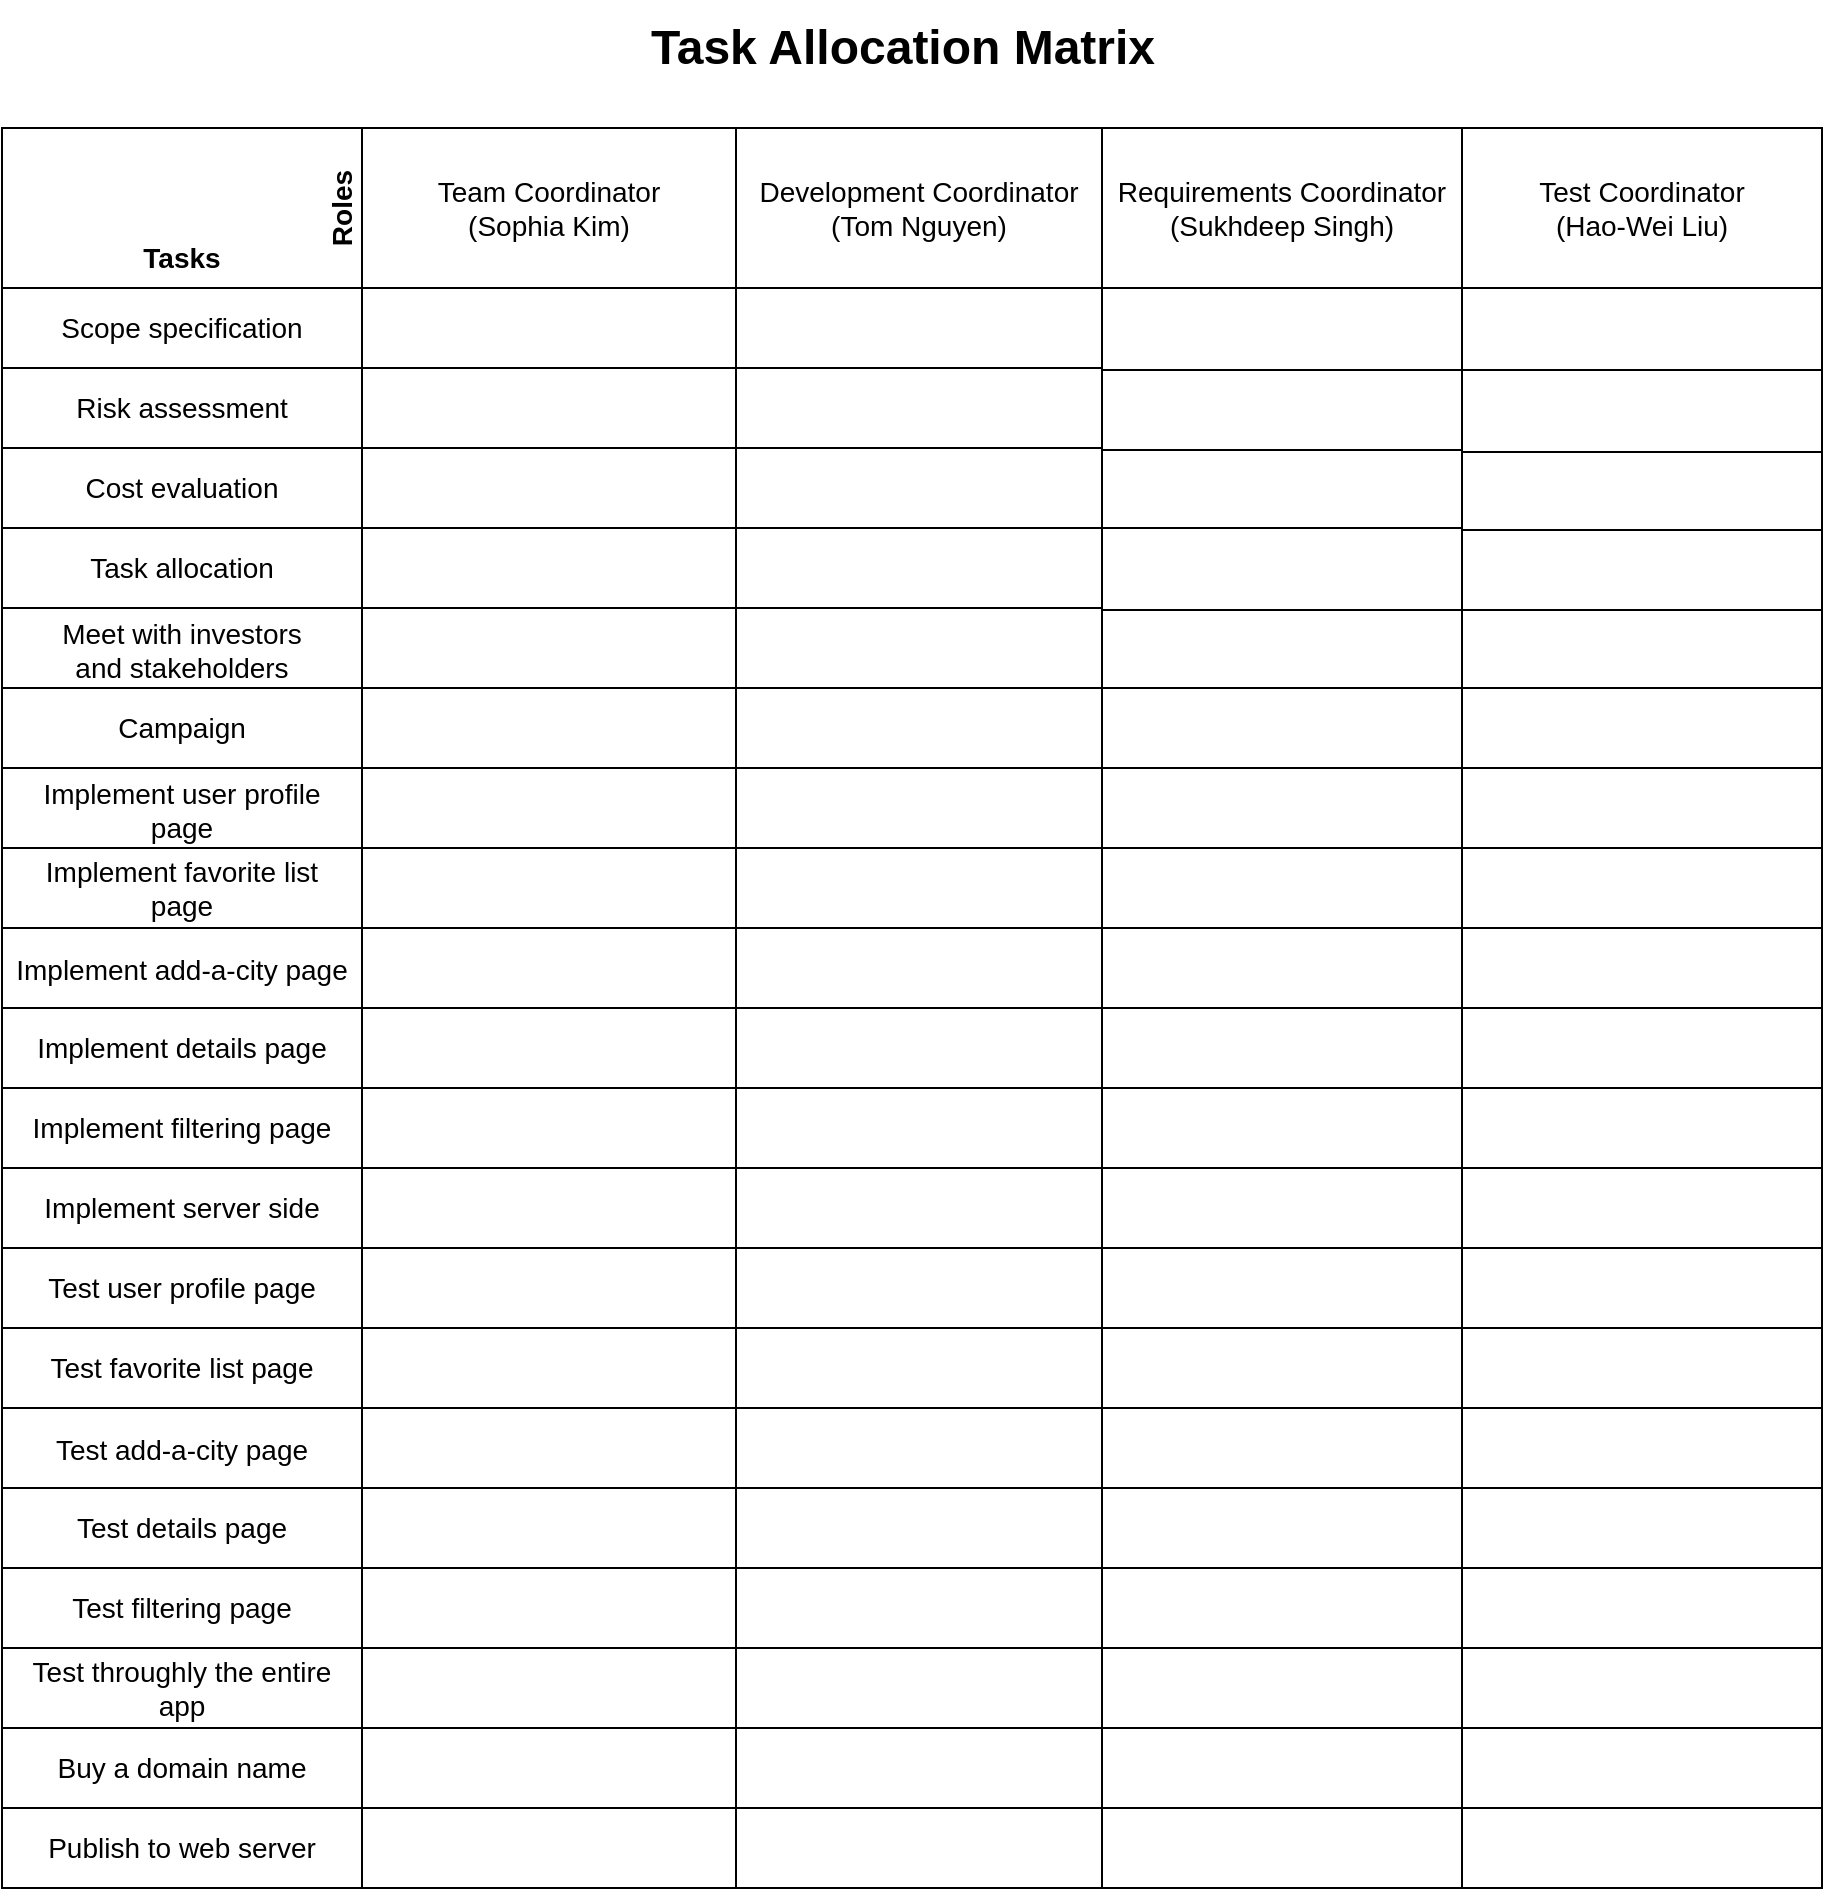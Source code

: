 <mxfile version="20.5.0"><diagram name="Page-1" id="bd83a815-5ea8-2e97-e5ec-87c9f400f2fa"><mxGraphModel dx="1426" dy="2427" grid="1" gridSize="10" guides="1" tooltips="1" connect="1" arrows="1" fold="1" page="1" pageScale="1.5" pageWidth="1169" pageHeight="826" background="none" math="0" shadow="0"><root><mxCell id="0" style=";html=1;"/><mxCell id="1" style=";html=1;" parent="0"/><mxCell id="1516e18e63f93b96-3" value="Task Allocation Matrix" style="text;strokeColor=none;fillColor=none;html=1;fontSize=24;fontStyle=1;verticalAlign=middle;align=center;rounded=0;shadow=1;" parent="1" vertex="1"><mxGeometry x="482" y="-1210" width="780" height="40" as="geometry"/></mxCell><mxCell id="HgJToOlnOELAZosjoD-3-15" value="" style="shape=table;html=1;whiteSpace=wrap;startSize=0;container=1;collapsible=0;childLayout=tableLayout;fontColor=#FFFFFF;fontSize=14;" vertex="1" parent="1"><mxGeometry x="422" y="-910" width="550" height="80" as="geometry"/></mxCell><mxCell id="HgJToOlnOELAZosjoD-3-16" value="" style="shape=tableRow;horizontal=0;startSize=0;swimlaneHead=0;swimlaneBody=0;top=0;left=0;bottom=0;right=0;collapsible=0;dropTarget=0;fillColor=none;points=[[0,0.5],[1,0.5]];portConstraint=eastwest;fontColor=#FFFFFF;fontSize=14;" vertex="1" parent="HgJToOlnOELAZosjoD-3-15"><mxGeometry width="550" height="40" as="geometry"/></mxCell><mxCell id="HgJToOlnOELAZosjoD-3-17" value="" style="shape=partialRectangle;html=1;whiteSpace=wrap;connectable=0;fillColor=none;top=0;left=0;bottom=0;right=0;overflow=hidden;fontColor=#FFFFFF;fontSize=14;" vertex="1" parent="HgJToOlnOELAZosjoD-3-16"><mxGeometry width="180" height="40" as="geometry"><mxRectangle width="180" height="40" as="alternateBounds"/></mxGeometry></mxCell><mxCell id="HgJToOlnOELAZosjoD-3-18" value="" style="shape=partialRectangle;html=1;whiteSpace=wrap;connectable=0;fillColor=none;top=0;left=0;bottom=0;right=0;overflow=hidden;fontColor=#FFFFFF;fontSize=14;" vertex="1" parent="HgJToOlnOELAZosjoD-3-16"><mxGeometry x="180" width="187" height="40" as="geometry"><mxRectangle width="187" height="40" as="alternateBounds"/></mxGeometry></mxCell><mxCell id="HgJToOlnOELAZosjoD-3-19" value="" style="shape=partialRectangle;html=1;whiteSpace=wrap;connectable=0;fillColor=none;top=0;left=0;bottom=0;right=0;overflow=hidden;fontColor=#FFFFFF;fontSize=14;" vertex="1" parent="HgJToOlnOELAZosjoD-3-16"><mxGeometry x="367" width="183" height="40" as="geometry"><mxRectangle width="183" height="40" as="alternateBounds"/></mxGeometry></mxCell><mxCell id="HgJToOlnOELAZosjoD-3-20" value="" style="shape=tableRow;horizontal=0;startSize=0;swimlaneHead=0;swimlaneBody=0;top=0;left=0;bottom=0;right=0;collapsible=0;dropTarget=0;fillColor=none;points=[[0,0.5],[1,0.5]];portConstraint=eastwest;fontColor=#FFFFFF;fontSize=14;" vertex="1" parent="HgJToOlnOELAZosjoD-3-15"><mxGeometry y="40" width="550" height="40" as="geometry"/></mxCell><mxCell id="HgJToOlnOELAZosjoD-3-21" value="" style="shape=partialRectangle;html=1;whiteSpace=wrap;connectable=0;fillColor=none;top=0;left=0;bottom=0;right=0;overflow=hidden;fontColor=#FFFFFF;fontSize=14;" vertex="1" parent="HgJToOlnOELAZosjoD-3-20"><mxGeometry width="180" height="40" as="geometry"><mxRectangle width="180" height="40" as="alternateBounds"/></mxGeometry></mxCell><mxCell id="HgJToOlnOELAZosjoD-3-22" value="" style="shape=partialRectangle;html=1;whiteSpace=wrap;connectable=0;fillColor=none;top=0;left=0;bottom=0;right=0;overflow=hidden;fontColor=#FFFFFF;fontSize=14;" vertex="1" parent="HgJToOlnOELAZosjoD-3-20"><mxGeometry x="180" width="187" height="40" as="geometry"><mxRectangle width="187" height="40" as="alternateBounds"/></mxGeometry></mxCell><mxCell id="HgJToOlnOELAZosjoD-3-23" value="" style="shape=partialRectangle;html=1;whiteSpace=wrap;connectable=0;fillColor=none;top=0;left=0;bottom=0;right=0;overflow=hidden;fontColor=#FFFFFF;fontSize=14;" vertex="1" parent="HgJToOlnOELAZosjoD-3-20"><mxGeometry x="367" width="183" height="40" as="geometry"><mxRectangle width="183" height="40" as="alternateBounds"/></mxGeometry></mxCell><mxCell id="HgJToOlnOELAZosjoD-3-30" value="&lt;font color=&quot;#000000&quot; style=&quot;font-size: 14px;&quot;&gt;Meet with investors and stakeholders&lt;/font&gt;" style="text;html=1;strokeColor=none;fillColor=none;align=center;verticalAlign=middle;whiteSpace=wrap;rounded=0;fontColor=#FFFFFF;fontSize=14;" vertex="1" parent="1"><mxGeometry x="442" y="-904" width="140" height="30" as="geometry"/></mxCell><mxCell id="HgJToOlnOELAZosjoD-3-40" value="" style="shape=table;html=1;whiteSpace=wrap;startSize=0;container=1;collapsible=0;childLayout=tableLayout;fontColor=#FFFFFF;fontSize=14;" vertex="1" parent="1"><mxGeometry x="422" y="-830" width="550" height="80" as="geometry"/></mxCell><mxCell id="HgJToOlnOELAZosjoD-3-41" value="" style="shape=tableRow;horizontal=0;startSize=0;swimlaneHead=0;swimlaneBody=0;top=0;left=0;bottom=0;right=0;collapsible=0;dropTarget=0;fillColor=none;points=[[0,0.5],[1,0.5]];portConstraint=eastwest;fontColor=#FFFFFF;fontSize=14;" vertex="1" parent="HgJToOlnOELAZosjoD-3-40"><mxGeometry width="550" height="40" as="geometry"/></mxCell><mxCell id="HgJToOlnOELAZosjoD-3-42" value="" style="shape=partialRectangle;html=1;whiteSpace=wrap;connectable=0;fillColor=none;top=0;left=0;bottom=0;right=0;overflow=hidden;fontColor=#FFFFFF;fontSize=14;" vertex="1" parent="HgJToOlnOELAZosjoD-3-41"><mxGeometry width="180" height="40" as="geometry"><mxRectangle width="180" height="40" as="alternateBounds"/></mxGeometry></mxCell><mxCell id="HgJToOlnOELAZosjoD-3-43" value="" style="shape=partialRectangle;html=1;whiteSpace=wrap;connectable=0;fillColor=none;top=0;left=0;bottom=0;right=0;overflow=hidden;fontColor=#FFFFFF;fontSize=14;" vertex="1" parent="HgJToOlnOELAZosjoD-3-41"><mxGeometry x="180" width="187" height="40" as="geometry"><mxRectangle width="187" height="40" as="alternateBounds"/></mxGeometry></mxCell><mxCell id="HgJToOlnOELAZosjoD-3-44" value="" style="shape=partialRectangle;html=1;whiteSpace=wrap;connectable=0;fillColor=none;top=0;left=0;bottom=0;right=0;overflow=hidden;fontColor=#FFFFFF;fontSize=14;" vertex="1" parent="HgJToOlnOELAZosjoD-3-41"><mxGeometry x="367" width="183" height="40" as="geometry"><mxRectangle width="183" height="40" as="alternateBounds"/></mxGeometry></mxCell><mxCell id="HgJToOlnOELAZosjoD-3-45" value="" style="shape=tableRow;horizontal=0;startSize=0;swimlaneHead=0;swimlaneBody=0;top=0;left=0;bottom=0;right=0;collapsible=0;dropTarget=0;fillColor=none;points=[[0,0.5],[1,0.5]];portConstraint=eastwest;fontColor=#FFFFFF;fontSize=14;" vertex="1" parent="HgJToOlnOELAZosjoD-3-40"><mxGeometry y="40" width="550" height="40" as="geometry"/></mxCell><mxCell id="HgJToOlnOELAZosjoD-3-46" value="" style="shape=partialRectangle;html=1;whiteSpace=wrap;connectable=0;fillColor=none;top=0;left=0;bottom=0;right=0;overflow=hidden;fontColor=#FFFFFF;fontSize=14;" vertex="1" parent="HgJToOlnOELAZosjoD-3-45"><mxGeometry width="180" height="40" as="geometry"><mxRectangle width="180" height="40" as="alternateBounds"/></mxGeometry></mxCell><mxCell id="HgJToOlnOELAZosjoD-3-47" value="" style="shape=partialRectangle;html=1;whiteSpace=wrap;connectable=0;fillColor=none;top=0;left=0;bottom=0;right=0;overflow=hidden;fontColor=#FFFFFF;fontSize=14;" vertex="1" parent="HgJToOlnOELAZosjoD-3-45"><mxGeometry x="180" width="187" height="40" as="geometry"><mxRectangle width="187" height="40" as="alternateBounds"/></mxGeometry></mxCell><mxCell id="HgJToOlnOELAZosjoD-3-48" value="" style="shape=partialRectangle;html=1;whiteSpace=wrap;connectable=0;fillColor=none;top=0;left=0;bottom=0;right=0;overflow=hidden;fontColor=#FFFFFF;fontSize=14;" vertex="1" parent="HgJToOlnOELAZosjoD-3-45"><mxGeometry x="367" width="183" height="40" as="geometry"><mxRectangle width="183" height="40" as="alternateBounds"/></mxGeometry></mxCell><mxCell id="HgJToOlnOELAZosjoD-3-49" value="&lt;font color=&quot;#000000&quot; style=&quot;font-size: 14px;&quot;&gt;&lt;span style=&quot;caret-color: rgb(0, 0, 0); font-size: 14px;&quot;&gt;Campaign&lt;/span&gt;&lt;/font&gt;" style="text;html=1;strokeColor=none;fillColor=none;align=center;verticalAlign=middle;whiteSpace=wrap;rounded=0;fontColor=#FFFFFF;fontSize=14;" vertex="1" parent="1"><mxGeometry x="442" y="-865" width="140" height="30" as="geometry"/></mxCell><mxCell id="HgJToOlnOELAZosjoD-3-50" value="&lt;font color=&quot;#000000&quot; style=&quot;font-size: 14px;&quot;&gt;&lt;span style=&quot;caret-color: rgb(0, 0, 0); font-size: 14px;&quot;&gt;Implement user&amp;nbsp;profile page&lt;/span&gt;&lt;/font&gt;" style="text;html=1;strokeColor=none;fillColor=none;align=center;verticalAlign=middle;whiteSpace=wrap;rounded=0;fontColor=#FFFFFF;fontSize=14;" vertex="1" parent="1"><mxGeometry x="427" y="-824" width="170" height="30" as="geometry"/></mxCell><mxCell id="HgJToOlnOELAZosjoD-3-51" value="&lt;font color=&quot;#000000&quot; style=&quot;font-size: 14px;&quot;&gt;&lt;span style=&quot;caret-color: rgb(0, 0, 0); font-size: 14px;&quot;&gt;Implement favorite list page&lt;/span&gt;&lt;/font&gt;" style="text;html=1;strokeColor=none;fillColor=none;align=center;verticalAlign=middle;whiteSpace=wrap;rounded=0;fontColor=#FFFFFF;fontSize=14;" vertex="1" parent="1"><mxGeometry x="427" y="-785" width="170" height="30" as="geometry"/></mxCell><mxCell id="HgJToOlnOELAZosjoD-3-63" value="" style="shape=table;html=1;whiteSpace=wrap;startSize=0;container=1;collapsible=0;childLayout=tableLayout;fontColor=#FFFFFF;fontSize=14;" vertex="1" parent="1"><mxGeometry x="422" y="-750" width="550" height="80" as="geometry"/></mxCell><mxCell id="HgJToOlnOELAZosjoD-3-64" value="" style="shape=tableRow;horizontal=0;startSize=0;swimlaneHead=0;swimlaneBody=0;top=0;left=0;bottom=0;right=0;collapsible=0;dropTarget=0;fillColor=none;points=[[0,0.5],[1,0.5]];portConstraint=eastwest;fontColor=#FFFFFF;fontSize=14;" vertex="1" parent="HgJToOlnOELAZosjoD-3-63"><mxGeometry width="550" height="40" as="geometry"/></mxCell><mxCell id="HgJToOlnOELAZosjoD-3-65" value="" style="shape=partialRectangle;html=1;whiteSpace=wrap;connectable=0;fillColor=none;top=0;left=0;bottom=0;right=0;overflow=hidden;fontColor=#FFFFFF;fontSize=14;" vertex="1" parent="HgJToOlnOELAZosjoD-3-64"><mxGeometry width="180" height="40" as="geometry"><mxRectangle width="180" height="40" as="alternateBounds"/></mxGeometry></mxCell><mxCell id="HgJToOlnOELAZosjoD-3-66" value="" style="shape=partialRectangle;html=1;whiteSpace=wrap;connectable=0;fillColor=none;top=0;left=0;bottom=0;right=0;overflow=hidden;fontColor=#FFFFFF;fontSize=14;" vertex="1" parent="HgJToOlnOELAZosjoD-3-64"><mxGeometry x="180" width="187" height="40" as="geometry"><mxRectangle width="187" height="40" as="alternateBounds"/></mxGeometry></mxCell><mxCell id="HgJToOlnOELAZosjoD-3-67" value="" style="shape=partialRectangle;html=1;whiteSpace=wrap;connectable=0;fillColor=none;top=0;left=0;bottom=0;right=0;overflow=hidden;fontColor=#FFFFFF;fontSize=14;" vertex="1" parent="HgJToOlnOELAZosjoD-3-64"><mxGeometry x="367" width="183" height="40" as="geometry"><mxRectangle width="183" height="40" as="alternateBounds"/></mxGeometry></mxCell><mxCell id="HgJToOlnOELAZosjoD-3-68" value="" style="shape=tableRow;horizontal=0;startSize=0;swimlaneHead=0;swimlaneBody=0;top=0;left=0;bottom=0;right=0;collapsible=0;dropTarget=0;fillColor=none;points=[[0,0.5],[1,0.5]];portConstraint=eastwest;fontColor=#FFFFFF;fontSize=14;" vertex="1" parent="HgJToOlnOELAZosjoD-3-63"><mxGeometry y="40" width="550" height="40" as="geometry"/></mxCell><mxCell id="HgJToOlnOELAZosjoD-3-69" value="" style="shape=partialRectangle;html=1;whiteSpace=wrap;connectable=0;fillColor=none;top=0;left=0;bottom=0;right=0;overflow=hidden;fontColor=#FFFFFF;fontSize=14;" vertex="1" parent="HgJToOlnOELAZosjoD-3-68"><mxGeometry width="180" height="40" as="geometry"><mxRectangle width="180" height="40" as="alternateBounds"/></mxGeometry></mxCell><mxCell id="HgJToOlnOELAZosjoD-3-70" value="" style="shape=partialRectangle;html=1;whiteSpace=wrap;connectable=0;fillColor=none;top=0;left=0;bottom=0;right=0;overflow=hidden;fontColor=#FFFFFF;fontSize=14;" vertex="1" parent="HgJToOlnOELAZosjoD-3-68"><mxGeometry x="180" width="187" height="40" as="geometry"><mxRectangle width="187" height="40" as="alternateBounds"/></mxGeometry></mxCell><mxCell id="HgJToOlnOELAZosjoD-3-71" value="" style="shape=partialRectangle;html=1;whiteSpace=wrap;connectable=0;fillColor=none;top=0;left=0;bottom=0;right=0;overflow=hidden;fontColor=#FFFFFF;fontSize=14;" vertex="1" parent="HgJToOlnOELAZosjoD-3-68"><mxGeometry x="367" width="183" height="40" as="geometry"><mxRectangle width="183" height="40" as="alternateBounds"/></mxGeometry></mxCell><mxCell id="HgJToOlnOELAZosjoD-3-72" value="&lt;font color=&quot;#000000&quot; style=&quot;font-size: 14px;&quot;&gt;&lt;span style=&quot;caret-color: rgb(0, 0, 0); font-size: 14px;&quot;&gt;Implement add-a-city page&lt;/span&gt;&lt;/font&gt;" style="text;html=1;strokeColor=none;fillColor=none;align=center;verticalAlign=middle;whiteSpace=wrap;rounded=0;fontColor=#FFFFFF;fontSize=14;" vertex="1" parent="1"><mxGeometry x="427" y="-744" width="170" height="30" as="geometry"/></mxCell><mxCell id="HgJToOlnOELAZosjoD-3-73" value="&lt;font color=&quot;#000000&quot; style=&quot;font-size: 14px;&quot;&gt;&lt;span style=&quot;caret-color: rgb(0, 0, 0); font-size: 14px;&quot;&gt;Implement details page&lt;/span&gt;&lt;/font&gt;" style="text;html=1;strokeColor=none;fillColor=none;align=center;verticalAlign=middle;whiteSpace=wrap;rounded=0;fontColor=#FFFFFF;fontSize=14;" vertex="1" parent="1"><mxGeometry x="427" y="-705" width="170" height="30" as="geometry"/></mxCell><mxCell id="HgJToOlnOELAZosjoD-3-85" value="" style="shape=table;html=1;whiteSpace=wrap;startSize=0;container=1;collapsible=0;childLayout=tableLayout;fontColor=#FFFFFF;fontSize=14;" vertex="1" parent="1"><mxGeometry x="422" y="-670" width="550" height="80" as="geometry"/></mxCell><mxCell id="HgJToOlnOELAZosjoD-3-86" value="" style="shape=tableRow;horizontal=0;startSize=0;swimlaneHead=0;swimlaneBody=0;top=0;left=0;bottom=0;right=0;collapsible=0;dropTarget=0;fillColor=none;points=[[0,0.5],[1,0.5]];portConstraint=eastwest;fontColor=#FFFFFF;fontSize=14;" vertex="1" parent="HgJToOlnOELAZosjoD-3-85"><mxGeometry width="550" height="40" as="geometry"/></mxCell><mxCell id="HgJToOlnOELAZosjoD-3-87" value="" style="shape=partialRectangle;html=1;whiteSpace=wrap;connectable=0;fillColor=none;top=0;left=0;bottom=0;right=0;overflow=hidden;fontColor=#FFFFFF;fontSize=14;" vertex="1" parent="HgJToOlnOELAZosjoD-3-86"><mxGeometry width="180" height="40" as="geometry"><mxRectangle width="180" height="40" as="alternateBounds"/></mxGeometry></mxCell><mxCell id="HgJToOlnOELAZosjoD-3-88" value="" style="shape=partialRectangle;html=1;whiteSpace=wrap;connectable=0;fillColor=none;top=0;left=0;bottom=0;right=0;overflow=hidden;fontColor=#FFFFFF;fontSize=14;" vertex="1" parent="HgJToOlnOELAZosjoD-3-86"><mxGeometry x="180" width="187" height="40" as="geometry"><mxRectangle width="187" height="40" as="alternateBounds"/></mxGeometry></mxCell><mxCell id="HgJToOlnOELAZosjoD-3-89" value="" style="shape=partialRectangle;html=1;whiteSpace=wrap;connectable=0;fillColor=none;top=0;left=0;bottom=0;right=0;overflow=hidden;fontColor=#FFFFFF;fontSize=14;" vertex="1" parent="HgJToOlnOELAZosjoD-3-86"><mxGeometry x="367" width="183" height="40" as="geometry"><mxRectangle width="183" height="40" as="alternateBounds"/></mxGeometry></mxCell><mxCell id="HgJToOlnOELAZosjoD-3-90" value="" style="shape=tableRow;horizontal=0;startSize=0;swimlaneHead=0;swimlaneBody=0;top=0;left=0;bottom=0;right=0;collapsible=0;dropTarget=0;fillColor=none;points=[[0,0.5],[1,0.5]];portConstraint=eastwest;fontColor=#FFFFFF;fontSize=14;" vertex="1" parent="HgJToOlnOELAZosjoD-3-85"><mxGeometry y="40" width="550" height="40" as="geometry"/></mxCell><mxCell id="HgJToOlnOELAZosjoD-3-91" value="" style="shape=partialRectangle;html=1;whiteSpace=wrap;connectable=0;fillColor=none;top=0;left=0;bottom=0;right=0;overflow=hidden;fontColor=#FFFFFF;fontSize=14;" vertex="1" parent="HgJToOlnOELAZosjoD-3-90"><mxGeometry width="180" height="40" as="geometry"><mxRectangle width="180" height="40" as="alternateBounds"/></mxGeometry></mxCell><mxCell id="HgJToOlnOELAZosjoD-3-92" value="" style="shape=partialRectangle;html=1;whiteSpace=wrap;connectable=0;fillColor=none;top=0;left=0;bottom=0;right=0;overflow=hidden;fontColor=#FFFFFF;fontSize=14;" vertex="1" parent="HgJToOlnOELAZosjoD-3-90"><mxGeometry x="180" width="187" height="40" as="geometry"><mxRectangle width="187" height="40" as="alternateBounds"/></mxGeometry></mxCell><mxCell id="HgJToOlnOELAZosjoD-3-93" value="" style="shape=partialRectangle;html=1;whiteSpace=wrap;connectable=0;fillColor=none;top=0;left=0;bottom=0;right=0;overflow=hidden;fontColor=#FFFFFF;fontSize=14;" vertex="1" parent="HgJToOlnOELAZosjoD-3-90"><mxGeometry x="367" width="183" height="40" as="geometry"><mxRectangle width="183" height="40" as="alternateBounds"/></mxGeometry></mxCell><mxCell id="HgJToOlnOELAZosjoD-3-94" value="&lt;font color=&quot;#000000&quot; style=&quot;font-size: 14px;&quot;&gt;&lt;span style=&quot;caret-color: rgb(0, 0, 0); font-size: 14px;&quot;&gt;Implement server side&lt;/span&gt;&lt;/font&gt;" style="text;html=1;strokeColor=none;fillColor=none;align=center;verticalAlign=middle;whiteSpace=wrap;rounded=0;fontColor=#FFFFFF;fontSize=14;" vertex="1" parent="1"><mxGeometry x="427" y="-625" width="170" height="30" as="geometry"/></mxCell><mxCell id="HgJToOlnOELAZosjoD-3-95" value="&lt;font color=&quot;#000000&quot; style=&quot;font-size: 14px;&quot;&gt;&lt;span style=&quot;caret-color: rgb(0, 0, 0); font-size: 14px;&quot;&gt;Implement filtering page&lt;/span&gt;&lt;/font&gt;" style="text;html=1;strokeColor=none;fillColor=none;align=center;verticalAlign=middle;whiteSpace=wrap;rounded=0;fontColor=#FFFFFF;fontSize=14;" vertex="1" parent="1"><mxGeometry x="427" y="-665" width="170" height="30" as="geometry"/></mxCell><mxCell id="HgJToOlnOELAZosjoD-3-128" value="" style="shape=table;html=1;whiteSpace=wrap;startSize=0;container=1;collapsible=0;childLayout=tableLayout;fontColor=#FFFFFF;fontSize=14;" vertex="1" parent="1"><mxGeometry x="422" y="-590" width="550" height="80" as="geometry"/></mxCell><mxCell id="HgJToOlnOELAZosjoD-3-129" value="" style="shape=tableRow;horizontal=0;startSize=0;swimlaneHead=0;swimlaneBody=0;top=0;left=0;bottom=0;right=0;collapsible=0;dropTarget=0;fillColor=none;points=[[0,0.5],[1,0.5]];portConstraint=eastwest;fontColor=#FFFFFF;fontSize=14;" vertex="1" parent="HgJToOlnOELAZosjoD-3-128"><mxGeometry width="550" height="40" as="geometry"/></mxCell><mxCell id="HgJToOlnOELAZosjoD-3-130" value="" style="shape=partialRectangle;html=1;whiteSpace=wrap;connectable=0;fillColor=none;top=0;left=0;bottom=0;right=0;overflow=hidden;fontColor=#FFFFFF;fontSize=14;" vertex="1" parent="HgJToOlnOELAZosjoD-3-129"><mxGeometry width="180" height="40" as="geometry"><mxRectangle width="180" height="40" as="alternateBounds"/></mxGeometry></mxCell><mxCell id="HgJToOlnOELAZosjoD-3-131" value="" style="shape=partialRectangle;html=1;whiteSpace=wrap;connectable=0;fillColor=none;top=0;left=0;bottom=0;right=0;overflow=hidden;fontColor=#FFFFFF;fontSize=14;" vertex="1" parent="HgJToOlnOELAZosjoD-3-129"><mxGeometry x="180" width="187" height="40" as="geometry"><mxRectangle width="187" height="40" as="alternateBounds"/></mxGeometry></mxCell><mxCell id="HgJToOlnOELAZosjoD-3-132" value="" style="shape=partialRectangle;html=1;whiteSpace=wrap;connectable=0;fillColor=none;top=0;left=0;bottom=0;right=0;overflow=hidden;fontColor=#FFFFFF;fontSize=14;" vertex="1" parent="HgJToOlnOELAZosjoD-3-129"><mxGeometry x="367" width="183" height="40" as="geometry"><mxRectangle width="183" height="40" as="alternateBounds"/></mxGeometry></mxCell><mxCell id="HgJToOlnOELAZosjoD-3-133" value="" style="shape=tableRow;horizontal=0;startSize=0;swimlaneHead=0;swimlaneBody=0;top=0;left=0;bottom=0;right=0;collapsible=0;dropTarget=0;fillColor=none;points=[[0,0.5],[1,0.5]];portConstraint=eastwest;fontColor=#FFFFFF;fontSize=14;" vertex="1" parent="HgJToOlnOELAZosjoD-3-128"><mxGeometry y="40" width="550" height="40" as="geometry"/></mxCell><mxCell id="HgJToOlnOELAZosjoD-3-134" value="" style="shape=partialRectangle;html=1;whiteSpace=wrap;connectable=0;fillColor=none;top=0;left=0;bottom=0;right=0;overflow=hidden;fontColor=#FFFFFF;fontSize=14;" vertex="1" parent="HgJToOlnOELAZosjoD-3-133"><mxGeometry width="180" height="40" as="geometry"><mxRectangle width="180" height="40" as="alternateBounds"/></mxGeometry></mxCell><mxCell id="HgJToOlnOELAZosjoD-3-135" value="" style="shape=partialRectangle;html=1;whiteSpace=wrap;connectable=0;fillColor=none;top=0;left=0;bottom=0;right=0;overflow=hidden;fontColor=#FFFFFF;fontSize=14;" vertex="1" parent="HgJToOlnOELAZosjoD-3-133"><mxGeometry x="180" width="187" height="40" as="geometry"><mxRectangle width="187" height="40" as="alternateBounds"/></mxGeometry></mxCell><mxCell id="HgJToOlnOELAZosjoD-3-136" value="" style="shape=partialRectangle;html=1;whiteSpace=wrap;connectable=0;fillColor=none;top=0;left=0;bottom=0;right=0;overflow=hidden;fontColor=#FFFFFF;fontSize=14;" vertex="1" parent="HgJToOlnOELAZosjoD-3-133"><mxGeometry x="367" width="183" height="40" as="geometry"><mxRectangle width="183" height="40" as="alternateBounds"/></mxGeometry></mxCell><mxCell id="HgJToOlnOELAZosjoD-3-137" value="&lt;font color=&quot;#000000&quot; style=&quot;font-size: 14px;&quot;&gt;&lt;span style=&quot;caret-color: rgb(0, 0, 0); font-size: 14px;&quot;&gt;Test favorite list page&lt;/span&gt;&lt;/font&gt;" style="text;html=1;strokeColor=none;fillColor=none;align=center;verticalAlign=middle;whiteSpace=wrap;rounded=0;fontColor=#FFFFFF;fontSize=14;" vertex="1" parent="1"><mxGeometry x="427" y="-545" width="170" height="30" as="geometry"/></mxCell><mxCell id="HgJToOlnOELAZosjoD-3-138" value="" style="shape=table;html=1;whiteSpace=wrap;startSize=0;container=1;collapsible=0;childLayout=tableLayout;fontColor=#FFFFFF;fontSize=14;" vertex="1" parent="1"><mxGeometry x="422" y="-510" width="550" height="80" as="geometry"/></mxCell><mxCell id="HgJToOlnOELAZosjoD-3-139" value="" style="shape=tableRow;horizontal=0;startSize=0;swimlaneHead=0;swimlaneBody=0;top=0;left=0;bottom=0;right=0;collapsible=0;dropTarget=0;fillColor=none;points=[[0,0.5],[1,0.5]];portConstraint=eastwest;fontColor=#FFFFFF;fontSize=14;" vertex="1" parent="HgJToOlnOELAZosjoD-3-138"><mxGeometry width="550" height="40" as="geometry"/></mxCell><mxCell id="HgJToOlnOELAZosjoD-3-140" value="" style="shape=partialRectangle;html=1;whiteSpace=wrap;connectable=0;fillColor=none;top=0;left=0;bottom=0;right=0;overflow=hidden;fontColor=#FFFFFF;fontSize=14;" vertex="1" parent="HgJToOlnOELAZosjoD-3-139"><mxGeometry width="180" height="40" as="geometry"><mxRectangle width="180" height="40" as="alternateBounds"/></mxGeometry></mxCell><mxCell id="HgJToOlnOELAZosjoD-3-141" value="" style="shape=partialRectangle;html=1;whiteSpace=wrap;connectable=0;fillColor=none;top=0;left=0;bottom=0;right=0;overflow=hidden;fontColor=#FFFFFF;fontSize=14;" vertex="1" parent="HgJToOlnOELAZosjoD-3-139"><mxGeometry x="180" width="187" height="40" as="geometry"><mxRectangle width="187" height="40" as="alternateBounds"/></mxGeometry></mxCell><mxCell id="HgJToOlnOELAZosjoD-3-142" value="" style="shape=partialRectangle;html=1;whiteSpace=wrap;connectable=0;fillColor=none;top=0;left=0;bottom=0;right=0;overflow=hidden;fontColor=#FFFFFF;fontSize=14;" vertex="1" parent="HgJToOlnOELAZosjoD-3-139"><mxGeometry x="367" width="183" height="40" as="geometry"><mxRectangle width="183" height="40" as="alternateBounds"/></mxGeometry></mxCell><mxCell id="HgJToOlnOELAZosjoD-3-143" value="" style="shape=tableRow;horizontal=0;startSize=0;swimlaneHead=0;swimlaneBody=0;top=0;left=0;bottom=0;right=0;collapsible=0;dropTarget=0;fillColor=none;points=[[0,0.5],[1,0.5]];portConstraint=eastwest;fontColor=#FFFFFF;fontSize=14;" vertex="1" parent="HgJToOlnOELAZosjoD-3-138"><mxGeometry y="40" width="550" height="40" as="geometry"/></mxCell><mxCell id="HgJToOlnOELAZosjoD-3-144" value="" style="shape=partialRectangle;html=1;whiteSpace=wrap;connectable=0;fillColor=none;top=0;left=0;bottom=0;right=0;overflow=hidden;fontColor=#FFFFFF;fontSize=14;" vertex="1" parent="HgJToOlnOELAZosjoD-3-143"><mxGeometry width="180" height="40" as="geometry"><mxRectangle width="180" height="40" as="alternateBounds"/></mxGeometry></mxCell><mxCell id="HgJToOlnOELAZosjoD-3-145" value="" style="shape=partialRectangle;html=1;whiteSpace=wrap;connectable=0;fillColor=none;top=0;left=0;bottom=0;right=0;overflow=hidden;fontColor=#FFFFFF;fontSize=14;" vertex="1" parent="HgJToOlnOELAZosjoD-3-143"><mxGeometry x="180" width="187" height="40" as="geometry"><mxRectangle width="187" height="40" as="alternateBounds"/></mxGeometry></mxCell><mxCell id="HgJToOlnOELAZosjoD-3-146" value="" style="shape=partialRectangle;html=1;whiteSpace=wrap;connectable=0;fillColor=none;top=0;left=0;bottom=0;right=0;overflow=hidden;fontColor=#FFFFFF;fontSize=14;" vertex="1" parent="HgJToOlnOELAZosjoD-3-143"><mxGeometry x="367" width="183" height="40" as="geometry"><mxRectangle width="183" height="40" as="alternateBounds"/></mxGeometry></mxCell><mxCell id="HgJToOlnOELAZosjoD-3-147" value="&lt;font color=&quot;#000000&quot; style=&quot;font-size: 14px;&quot;&gt;&lt;span style=&quot;caret-color: rgb(0, 0, 0); font-size: 14px;&quot;&gt;Test add-a-city page&lt;/span&gt;&lt;/font&gt;" style="text;html=1;strokeColor=none;fillColor=none;align=center;verticalAlign=middle;whiteSpace=wrap;rounded=0;fontColor=#FFFFFF;fontSize=14;" vertex="1" parent="1"><mxGeometry x="427" y="-504" width="170" height="30" as="geometry"/></mxCell><mxCell id="HgJToOlnOELAZosjoD-3-148" value="&lt;font color=&quot;#000000&quot; style=&quot;font-size: 14px;&quot;&gt;&lt;span style=&quot;caret-color: rgb(0, 0, 0); font-size: 14px;&quot;&gt;Test details page&lt;/span&gt;&lt;/font&gt;" style="text;html=1;strokeColor=none;fillColor=none;align=center;verticalAlign=middle;whiteSpace=wrap;rounded=0;fontColor=#FFFFFF;fontSize=14;" vertex="1" parent="1"><mxGeometry x="427" y="-465" width="170" height="30" as="geometry"/></mxCell><mxCell id="HgJToOlnOELAZosjoD-3-149" value="" style="shape=table;html=1;whiteSpace=wrap;startSize=0;container=1;collapsible=0;childLayout=tableLayout;fontColor=#FFFFFF;fontSize=14;" vertex="1" parent="1"><mxGeometry x="422" y="-430" width="550" height="80" as="geometry"/></mxCell><mxCell id="HgJToOlnOELAZosjoD-3-150" value="" style="shape=tableRow;horizontal=0;startSize=0;swimlaneHead=0;swimlaneBody=0;top=0;left=0;bottom=0;right=0;collapsible=0;dropTarget=0;fillColor=none;points=[[0,0.5],[1,0.5]];portConstraint=eastwest;fontColor=#FFFFFF;fontSize=14;" vertex="1" parent="HgJToOlnOELAZosjoD-3-149"><mxGeometry width="550" height="40" as="geometry"/></mxCell><mxCell id="HgJToOlnOELAZosjoD-3-151" value="" style="shape=partialRectangle;html=1;whiteSpace=wrap;connectable=0;fillColor=none;top=0;left=0;bottom=0;right=0;overflow=hidden;fontColor=#FFFFFF;fontSize=14;" vertex="1" parent="HgJToOlnOELAZosjoD-3-150"><mxGeometry width="180" height="40" as="geometry"><mxRectangle width="180" height="40" as="alternateBounds"/></mxGeometry></mxCell><mxCell id="HgJToOlnOELAZosjoD-3-152" value="" style="shape=partialRectangle;html=1;whiteSpace=wrap;connectable=0;fillColor=none;top=0;left=0;bottom=0;right=0;overflow=hidden;fontColor=#FFFFFF;fontSize=14;" vertex="1" parent="HgJToOlnOELAZosjoD-3-150"><mxGeometry x="180" width="187" height="40" as="geometry"><mxRectangle width="187" height="40" as="alternateBounds"/></mxGeometry></mxCell><mxCell id="HgJToOlnOELAZosjoD-3-153" value="" style="shape=partialRectangle;html=1;whiteSpace=wrap;connectable=0;fillColor=none;top=0;left=0;bottom=0;right=0;overflow=hidden;fontColor=#FFFFFF;fontSize=14;" vertex="1" parent="HgJToOlnOELAZosjoD-3-150"><mxGeometry x="367" width="183" height="40" as="geometry"><mxRectangle width="183" height="40" as="alternateBounds"/></mxGeometry></mxCell><mxCell id="HgJToOlnOELAZosjoD-3-154" value="" style="shape=tableRow;horizontal=0;startSize=0;swimlaneHead=0;swimlaneBody=0;top=0;left=0;bottom=0;right=0;collapsible=0;dropTarget=0;fillColor=none;points=[[0,0.5],[1,0.5]];portConstraint=eastwest;fontColor=#FFFFFF;fontSize=14;" vertex="1" parent="HgJToOlnOELAZosjoD-3-149"><mxGeometry y="40" width="550" height="40" as="geometry"/></mxCell><mxCell id="HgJToOlnOELAZosjoD-3-155" value="" style="shape=partialRectangle;html=1;whiteSpace=wrap;connectable=0;fillColor=none;top=0;left=0;bottom=0;right=0;overflow=hidden;fontColor=#FFFFFF;fontSize=14;" vertex="1" parent="HgJToOlnOELAZosjoD-3-154"><mxGeometry width="180" height="40" as="geometry"><mxRectangle width="180" height="40" as="alternateBounds"/></mxGeometry></mxCell><mxCell id="HgJToOlnOELAZosjoD-3-156" value="" style="shape=partialRectangle;html=1;whiteSpace=wrap;connectable=0;fillColor=none;top=0;left=0;bottom=0;right=0;overflow=hidden;fontColor=#FFFFFF;fontSize=14;" vertex="1" parent="HgJToOlnOELAZosjoD-3-154"><mxGeometry x="180" width="187" height="40" as="geometry"><mxRectangle width="187" height="40" as="alternateBounds"/></mxGeometry></mxCell><mxCell id="HgJToOlnOELAZosjoD-3-157" value="" style="shape=partialRectangle;html=1;whiteSpace=wrap;connectable=0;fillColor=none;top=0;left=0;bottom=0;right=0;overflow=hidden;fontColor=#FFFFFF;fontSize=14;" vertex="1" parent="HgJToOlnOELAZosjoD-3-154"><mxGeometry x="367" width="183" height="40" as="geometry"><mxRectangle width="183" height="40" as="alternateBounds"/></mxGeometry></mxCell><mxCell id="HgJToOlnOELAZosjoD-3-158" value="&lt;font color=&quot;#000000&quot; style=&quot;font-size: 14px;&quot;&gt;&lt;span style=&quot;caret-color: rgb(0, 0, 0); font-size: 14px;&quot;&gt;Test throughly the entire app&lt;/span&gt;&lt;/font&gt;" style="text;html=1;strokeColor=none;fillColor=none;align=center;verticalAlign=middle;whiteSpace=wrap;rounded=0;fontColor=#FFFFFF;fontSize=14;" vertex="1" parent="1"><mxGeometry x="427" y="-385" width="170" height="30" as="geometry"/></mxCell><mxCell id="HgJToOlnOELAZosjoD-3-159" value="&lt;font color=&quot;#000000&quot; style=&quot;font-size: 14px;&quot;&gt;&lt;span style=&quot;caret-color: rgb(0, 0, 0); font-size: 14px;&quot;&gt;Test filtering page&lt;/span&gt;&lt;/font&gt;" style="text;html=1;strokeColor=none;fillColor=none;align=center;verticalAlign=middle;whiteSpace=wrap;rounded=0;fontColor=#FFFFFF;fontSize=14;" vertex="1" parent="1"><mxGeometry x="427" y="-425" width="170" height="30" as="geometry"/></mxCell><mxCell id="HgJToOlnOELAZosjoD-3-160" value="&lt;font color=&quot;#000000&quot; style=&quot;font-size: 14px;&quot;&gt;&lt;span style=&quot;caret-color: rgb(0, 0, 0); font-size: 14px;&quot;&gt;Test user&amp;nbsp;profile page&lt;/span&gt;&lt;/font&gt;" style="text;html=1;strokeColor=none;fillColor=none;align=center;verticalAlign=middle;whiteSpace=wrap;rounded=0;fontColor=#FFFFFF;fontSize=14;" vertex="1" parent="1"><mxGeometry x="427" y="-585" width="170" height="30" as="geometry"/></mxCell><mxCell id="HgJToOlnOELAZosjoD-3-161" value="Requirements Coordinator&lt;br style=&quot;font-size: 14px;&quot;&gt;(Sukhdeep Singh)" style="rounded=0;whiteSpace=wrap;html=1;fontColor=#000000;fontSize=14;" vertex="1" parent="1"><mxGeometry x="972" y="-1150" width="180" height="80" as="geometry"/></mxCell><mxCell id="HgJToOlnOELAZosjoD-3-162" value="" style="rounded=0;whiteSpace=wrap;html=1;fontColor=#000000;fontSize=14;" vertex="1" parent="1"><mxGeometry x="972" y="-910" width="180" height="40" as="geometry"/></mxCell><mxCell id="HgJToOlnOELAZosjoD-3-163" value="" style="rounded=0;whiteSpace=wrap;html=1;fontColor=#000000;fontSize=14;" vertex="1" parent="1"><mxGeometry x="972" y="-870" width="180" height="40" as="geometry"/></mxCell><mxCell id="HgJToOlnOELAZosjoD-3-164" value="" style="rounded=0;whiteSpace=wrap;html=1;fontColor=#000000;fontSize=14;" vertex="1" parent="1"><mxGeometry x="972" y="-830" width="180" height="40" as="geometry"/></mxCell><mxCell id="HgJToOlnOELAZosjoD-3-165" value="" style="rounded=0;whiteSpace=wrap;html=1;fontColor=#000000;fontSize=14;" vertex="1" parent="1"><mxGeometry x="972" y="-790" width="180" height="40" as="geometry"/></mxCell><mxCell id="HgJToOlnOELAZosjoD-3-166" value="" style="rounded=0;whiteSpace=wrap;html=1;fontColor=#000000;fontSize=14;" vertex="1" parent="1"><mxGeometry x="972" y="-750" width="180" height="40" as="geometry"/></mxCell><mxCell id="HgJToOlnOELAZosjoD-3-167" value="" style="rounded=0;whiteSpace=wrap;html=1;fontColor=#000000;fontSize=14;" vertex="1" parent="1"><mxGeometry x="972" y="-710" width="180" height="40" as="geometry"/></mxCell><mxCell id="HgJToOlnOELAZosjoD-3-168" value="" style="rounded=0;whiteSpace=wrap;html=1;fontColor=#000000;fontSize=14;" vertex="1" parent="1"><mxGeometry x="972" y="-670" width="180" height="40" as="geometry"/></mxCell><mxCell id="HgJToOlnOELAZosjoD-3-169" value="" style="rounded=0;whiteSpace=wrap;html=1;fontColor=#000000;fontSize=14;" vertex="1" parent="1"><mxGeometry x="972" y="-630" width="180" height="40" as="geometry"/></mxCell><mxCell id="HgJToOlnOELAZosjoD-3-170" value="" style="rounded=0;whiteSpace=wrap;html=1;fontColor=#000000;fontSize=14;" vertex="1" parent="1"><mxGeometry x="972" y="-590" width="180" height="40" as="geometry"/></mxCell><mxCell id="HgJToOlnOELAZosjoD-3-171" value="" style="rounded=0;whiteSpace=wrap;html=1;fontColor=#000000;fontSize=14;" vertex="1" parent="1"><mxGeometry x="972" y="-550" width="180" height="40" as="geometry"/></mxCell><mxCell id="HgJToOlnOELAZosjoD-3-172" value="" style="rounded=0;whiteSpace=wrap;html=1;fontColor=#000000;fontSize=14;" vertex="1" parent="1"><mxGeometry x="972" y="-510" width="180" height="40" as="geometry"/></mxCell><mxCell id="HgJToOlnOELAZosjoD-3-173" value="" style="rounded=0;whiteSpace=wrap;html=1;fontColor=#000000;fontSize=14;" vertex="1" parent="1"><mxGeometry x="972" y="-470" width="180" height="40" as="geometry"/></mxCell><mxCell id="HgJToOlnOELAZosjoD-3-174" value="" style="rounded=0;whiteSpace=wrap;html=1;fontColor=#000000;fontSize=14;" vertex="1" parent="1"><mxGeometry x="972" y="-430" width="180" height="40" as="geometry"/></mxCell><mxCell id="HgJToOlnOELAZosjoD-3-175" value="" style="rounded=0;whiteSpace=wrap;html=1;fontColor=#000000;fontSize=14;" vertex="1" parent="1"><mxGeometry x="972" y="-390" width="180" height="40" as="geometry"/></mxCell><mxCell id="HgJToOlnOELAZosjoD-3-176" value="" style="shape=table;html=1;whiteSpace=wrap;startSize=0;container=1;collapsible=0;childLayout=tableLayout;fontColor=#FFFFFF;fontSize=14;" vertex="1" parent="1"><mxGeometry x="422" y="-350" width="550" height="80" as="geometry"/></mxCell><mxCell id="HgJToOlnOELAZosjoD-3-177" value="" style="shape=tableRow;horizontal=0;startSize=0;swimlaneHead=0;swimlaneBody=0;top=0;left=0;bottom=0;right=0;collapsible=0;dropTarget=0;fillColor=none;points=[[0,0.5],[1,0.5]];portConstraint=eastwest;fontColor=#FFFFFF;fontSize=14;" vertex="1" parent="HgJToOlnOELAZosjoD-3-176"><mxGeometry width="550" height="40" as="geometry"/></mxCell><mxCell id="HgJToOlnOELAZosjoD-3-178" value="" style="shape=partialRectangle;html=1;whiteSpace=wrap;connectable=0;fillColor=none;top=0;left=0;bottom=0;right=0;overflow=hidden;fontColor=#FFFFFF;fontSize=14;" vertex="1" parent="HgJToOlnOELAZosjoD-3-177"><mxGeometry width="180" height="40" as="geometry"><mxRectangle width="180" height="40" as="alternateBounds"/></mxGeometry></mxCell><mxCell id="HgJToOlnOELAZosjoD-3-179" value="" style="shape=partialRectangle;html=1;whiteSpace=wrap;connectable=0;fillColor=none;top=0;left=0;bottom=0;right=0;overflow=hidden;fontColor=#FFFFFF;fontSize=14;" vertex="1" parent="HgJToOlnOELAZosjoD-3-177"><mxGeometry x="180" width="187" height="40" as="geometry"><mxRectangle width="187" height="40" as="alternateBounds"/></mxGeometry></mxCell><mxCell id="HgJToOlnOELAZosjoD-3-180" value="" style="shape=partialRectangle;html=1;whiteSpace=wrap;connectable=0;fillColor=none;top=0;left=0;bottom=0;right=0;overflow=hidden;fontColor=#FFFFFF;fontSize=14;" vertex="1" parent="HgJToOlnOELAZosjoD-3-177"><mxGeometry x="367" width="183" height="40" as="geometry"><mxRectangle width="183" height="40" as="alternateBounds"/></mxGeometry></mxCell><mxCell id="HgJToOlnOELAZosjoD-3-181" value="" style="shape=tableRow;horizontal=0;startSize=0;swimlaneHead=0;swimlaneBody=0;top=0;left=0;bottom=0;right=0;collapsible=0;dropTarget=0;fillColor=none;points=[[0,0.5],[1,0.5]];portConstraint=eastwest;fontColor=#FFFFFF;fontSize=14;" vertex="1" parent="HgJToOlnOELAZosjoD-3-176"><mxGeometry y="40" width="550" height="40" as="geometry"/></mxCell><mxCell id="HgJToOlnOELAZosjoD-3-182" value="" style="shape=partialRectangle;html=1;whiteSpace=wrap;connectable=0;fillColor=none;top=0;left=0;bottom=0;right=0;overflow=hidden;fontColor=#FFFFFF;fontSize=14;" vertex="1" parent="HgJToOlnOELAZosjoD-3-181"><mxGeometry width="180" height="40" as="geometry"><mxRectangle width="180" height="40" as="alternateBounds"/></mxGeometry></mxCell><mxCell id="HgJToOlnOELAZosjoD-3-183" value="" style="shape=partialRectangle;html=1;whiteSpace=wrap;connectable=0;fillColor=none;top=0;left=0;bottom=0;right=0;overflow=hidden;fontColor=#FFFFFF;fontSize=14;" vertex="1" parent="HgJToOlnOELAZosjoD-3-181"><mxGeometry x="180" width="187" height="40" as="geometry"><mxRectangle width="187" height="40" as="alternateBounds"/></mxGeometry></mxCell><mxCell id="HgJToOlnOELAZosjoD-3-184" value="" style="shape=partialRectangle;html=1;whiteSpace=wrap;connectable=0;fillColor=none;top=0;left=0;bottom=0;right=0;overflow=hidden;fontColor=#FFFFFF;fontSize=14;" vertex="1" parent="HgJToOlnOELAZosjoD-3-181"><mxGeometry x="367" width="183" height="40" as="geometry"><mxRectangle width="183" height="40" as="alternateBounds"/></mxGeometry></mxCell><mxCell id="HgJToOlnOELAZosjoD-3-185" value="&lt;font color=&quot;#000000&quot; style=&quot;font-size: 14px;&quot;&gt;&lt;span style=&quot;caret-color: rgb(0, 0, 0); font-size: 14px;&quot;&gt;Publish to web server&lt;/span&gt;&lt;/font&gt;" style="text;html=1;strokeColor=none;fillColor=none;align=center;verticalAlign=middle;whiteSpace=wrap;rounded=0;fontColor=#FFFFFF;fontSize=14;" vertex="1" parent="1"><mxGeometry x="427" y="-305" width="170" height="30" as="geometry"/></mxCell><mxCell id="HgJToOlnOELAZosjoD-3-186" value="&lt;font color=&quot;#000000&quot; style=&quot;font-size: 14px;&quot;&gt;&lt;span style=&quot;caret-color: rgb(0, 0, 0); font-size: 14px;&quot;&gt;Buy a domain name&lt;/span&gt;&lt;/font&gt;" style="text;html=1;strokeColor=none;fillColor=none;align=center;verticalAlign=middle;whiteSpace=wrap;rounded=0;fontColor=#FFFFFF;fontSize=14;" vertex="1" parent="1"><mxGeometry x="427" y="-345" width="170" height="30" as="geometry"/></mxCell><mxCell id="HgJToOlnOELAZosjoD-3-187" value="" style="rounded=0;whiteSpace=wrap;html=1;fontColor=#000000;fontSize=14;" vertex="1" parent="1"><mxGeometry x="972" y="-350" width="180" height="40" as="geometry"/></mxCell><mxCell id="HgJToOlnOELAZosjoD-3-188" value="" style="rounded=0;whiteSpace=wrap;html=1;fontColor=#000000;fontSize=14;" vertex="1" parent="1"><mxGeometry x="972" y="-310" width="180" height="40" as="geometry"/></mxCell><mxCell id="HgJToOlnOELAZosjoD-3-190" value="Test Coordinator&lt;br style=&quot;font-size: 14px;&quot;&gt;(Hao-Wei Liu)" style="rounded=0;whiteSpace=wrap;html=1;fontColor=#000000;fontSize=14;" vertex="1" parent="1"><mxGeometry x="1152" y="-1150" width="180" height="80" as="geometry"/></mxCell><mxCell id="HgJToOlnOELAZosjoD-3-191" value="" style="rounded=0;whiteSpace=wrap;html=1;fontColor=#000000;fontSize=14;" vertex="1" parent="1"><mxGeometry x="1152" y="-310" width="180" height="40" as="geometry"/></mxCell><mxCell id="HgJToOlnOELAZosjoD-3-192" value="" style="rounded=0;whiteSpace=wrap;html=1;fontColor=#000000;fontSize=14;" vertex="1" parent="1"><mxGeometry x="1152" y="-350" width="180" height="40" as="geometry"/></mxCell><mxCell id="HgJToOlnOELAZosjoD-3-193" value="" style="rounded=0;whiteSpace=wrap;html=1;fontColor=#000000;fontSize=14;" vertex="1" parent="1"><mxGeometry x="1152" y="-390" width="180" height="40" as="geometry"/></mxCell><mxCell id="HgJToOlnOELAZosjoD-3-194" value="" style="rounded=0;whiteSpace=wrap;html=1;fontColor=#000000;fontSize=14;" vertex="1" parent="1"><mxGeometry x="1152" y="-430" width="180" height="40" as="geometry"/></mxCell><mxCell id="HgJToOlnOELAZosjoD-3-195" value="" style="rounded=0;whiteSpace=wrap;html=1;fontColor=#000000;fontSize=14;" vertex="1" parent="1"><mxGeometry x="1152" y="-470" width="180" height="40" as="geometry"/></mxCell><mxCell id="HgJToOlnOELAZosjoD-3-196" value="" style="rounded=0;whiteSpace=wrap;html=1;fontColor=#000000;fontSize=14;" vertex="1" parent="1"><mxGeometry x="1152" y="-510" width="180" height="40" as="geometry"/></mxCell><mxCell id="HgJToOlnOELAZosjoD-3-197" value="" style="rounded=0;whiteSpace=wrap;html=1;fontColor=#000000;fontSize=14;" vertex="1" parent="1"><mxGeometry x="1152" y="-550" width="180" height="40" as="geometry"/></mxCell><mxCell id="HgJToOlnOELAZosjoD-3-198" value="" style="rounded=0;whiteSpace=wrap;html=1;fontColor=#000000;fontSize=14;" vertex="1" parent="1"><mxGeometry x="1152" y="-590" width="180" height="40" as="geometry"/></mxCell><mxCell id="HgJToOlnOELAZosjoD-3-199" value="" style="rounded=0;whiteSpace=wrap;html=1;fontColor=#000000;fontSize=14;" vertex="1" parent="1"><mxGeometry x="1152" y="-630" width="180" height="40" as="geometry"/></mxCell><mxCell id="HgJToOlnOELAZosjoD-3-200" value="" style="rounded=0;whiteSpace=wrap;html=1;fontColor=#000000;fontSize=14;" vertex="1" parent="1"><mxGeometry x="1152" y="-670" width="180" height="40" as="geometry"/></mxCell><mxCell id="HgJToOlnOELAZosjoD-3-201" value="" style="rounded=0;whiteSpace=wrap;html=1;fontColor=#000000;fontSize=14;" vertex="1" parent="1"><mxGeometry x="1152" y="-710" width="180" height="40" as="geometry"/></mxCell><mxCell id="HgJToOlnOELAZosjoD-3-202" value="" style="rounded=0;whiteSpace=wrap;html=1;fontColor=#000000;fontSize=14;" vertex="1" parent="1"><mxGeometry x="1152" y="-750" width="180" height="40" as="geometry"/></mxCell><mxCell id="HgJToOlnOELAZosjoD-3-203" value="" style="rounded=0;whiteSpace=wrap;html=1;fontColor=#000000;fontSize=14;" vertex="1" parent="1"><mxGeometry x="1152" y="-790" width="180" height="40" as="geometry"/></mxCell><mxCell id="HgJToOlnOELAZosjoD-3-204" value="" style="rounded=0;whiteSpace=wrap;html=1;fontColor=#000000;fontSize=14;" vertex="1" parent="1"><mxGeometry x="1152" y="-870" width="180" height="40" as="geometry"/></mxCell><mxCell id="HgJToOlnOELAZosjoD-3-205" value="" style="rounded=0;whiteSpace=wrap;html=1;fontColor=#000000;fontSize=14;" vertex="1" parent="1"><mxGeometry x="1152" y="-830" width="180" height="40" as="geometry"/></mxCell><mxCell id="HgJToOlnOELAZosjoD-3-206" value="" style="rounded=0;whiteSpace=wrap;html=1;fontColor=#000000;fontSize=14;" vertex="1" parent="1"><mxGeometry x="1152" y="-910" width="180" height="40" as="geometry"/></mxCell><mxCell id="HgJToOlnOELAZosjoD-3-208" value="" style="shape=image;html=1;verticalAlign=top;verticalLabelPosition=bottom;labelBackgroundColor=#ffffff;imageAspect=0;aspect=fixed;image=https://cdn0.iconfinder.com/data/icons/octicons/1024/primitive-dot-128.png;fontColor=#000000;fontSize=14;" vertex="1" parent="1"><mxGeometry x="677" y="-909" width="40" height="40" as="geometry"/></mxCell><mxCell id="HgJToOlnOELAZosjoD-3-209" value="" style="shape=image;html=1;verticalAlign=top;verticalLabelPosition=bottom;labelBackgroundColor=#ffffff;imageAspect=0;aspect=fixed;image=https://cdn0.iconfinder.com/data/icons/octicons/1024/primitive-dot-128.png;fontColor=#000000;fontSize=14;" vertex="1" parent="1"><mxGeometry x="677" y="-870" width="40" height="40" as="geometry"/></mxCell><mxCell id="HgJToOlnOELAZosjoD-3-210" value="Task allocation" style="rounded=0;whiteSpace=wrap;html=1;fontColor=#000000;fontSize=14;" vertex="1" parent="1"><mxGeometry x="422" y="-950" width="180" height="40" as="geometry"/></mxCell><mxCell id="HgJToOlnOELAZosjoD-3-211" value="" style="rounded=0;whiteSpace=wrap;html=1;fontColor=#000000;fontSize=14;" vertex="1" parent="1"><mxGeometry x="602" y="-950" width="187" height="40" as="geometry"/></mxCell><mxCell id="HgJToOlnOELAZosjoD-3-212" value="Cost evaluation" style="rounded=0;whiteSpace=wrap;html=1;fontColor=#000000;fontSize=14;" vertex="1" parent="1"><mxGeometry x="422" y="-990" width="180" height="40" as="geometry"/></mxCell><mxCell id="HgJToOlnOELAZosjoD-3-213" value="Risk assessment" style="rounded=0;whiteSpace=wrap;html=1;fontColor=#000000;fontSize=14;" vertex="1" parent="1"><mxGeometry x="422" y="-1030" width="180" height="40" as="geometry"/></mxCell><mxCell id="HgJToOlnOELAZosjoD-3-214" value="Scope specification" style="rounded=0;whiteSpace=wrap;html=1;fontColor=#000000;fontSize=14;" vertex="1" parent="1"><mxGeometry x="422" y="-1070" width="180" height="40" as="geometry"/></mxCell><mxCell id="HgJToOlnOELAZosjoD-3-215" value="" style="rounded=0;whiteSpace=wrap;html=1;fontColor=#000000;fontSize=14;" vertex="1" parent="1"><mxGeometry x="602" y="-990" width="187" height="40" as="geometry"/></mxCell><mxCell id="HgJToOlnOELAZosjoD-3-216" value="" style="rounded=0;whiteSpace=wrap;html=1;fontColor=#000000;fontSize=14;" vertex="1" parent="1"><mxGeometry x="602" y="-1030" width="187" height="40" as="geometry"/></mxCell><mxCell id="HgJToOlnOELAZosjoD-3-217" value="" style="rounded=0;whiteSpace=wrap;html=1;fontColor=#000000;fontSize=14;" vertex="1" parent="1"><mxGeometry x="602" y="-1070" width="187" height="40" as="geometry"/></mxCell><mxCell id="HgJToOlnOELAZosjoD-3-218" value="" style="rounded=0;whiteSpace=wrap;html=1;fontColor=#000000;fontSize=14;" vertex="1" parent="1"><mxGeometry x="789" y="-950" width="183" height="40" as="geometry"/></mxCell><mxCell id="HgJToOlnOELAZosjoD-3-219" value="" style="rounded=0;whiteSpace=wrap;html=1;fontColor=#000000;fontSize=14;" vertex="1" parent="1"><mxGeometry x="789" y="-990" width="183" height="40" as="geometry"/></mxCell><mxCell id="HgJToOlnOELAZosjoD-3-220" value="" style="rounded=0;whiteSpace=wrap;html=1;fontColor=#000000;fontSize=14;" vertex="1" parent="1"><mxGeometry x="789" y="-1030" width="183" height="40" as="geometry"/></mxCell><mxCell id="HgJToOlnOELAZosjoD-3-221" value="" style="rounded=0;whiteSpace=wrap;html=1;fontColor=#000000;fontSize=14;" vertex="1" parent="1"><mxGeometry x="789" y="-1070" width="183" height="40" as="geometry"/></mxCell><mxCell id="HgJToOlnOELAZosjoD-3-222" value="" style="rounded=0;whiteSpace=wrap;html=1;fontColor=#000000;fontSize=14;" vertex="1" parent="1"><mxGeometry x="972" y="-950" width="180" height="41" as="geometry"/></mxCell><mxCell id="HgJToOlnOELAZosjoD-3-223" value="" style="rounded=0;whiteSpace=wrap;html=1;fontColor=#000000;fontSize=14;" vertex="1" parent="1"><mxGeometry x="972" y="-991" width="180" height="41" as="geometry"/></mxCell><mxCell id="HgJToOlnOELAZosjoD-3-224" value="" style="rounded=0;whiteSpace=wrap;html=1;fontColor=#000000;fontSize=14;" vertex="1" parent="1"><mxGeometry x="972" y="-1030" width="180" height="41" as="geometry"/></mxCell><mxCell id="HgJToOlnOELAZosjoD-3-225" value="" style="rounded=0;whiteSpace=wrap;html=1;fontColor=#000000;fontSize=14;" vertex="1" parent="1"><mxGeometry x="972" y="-1070" width="180" height="41" as="geometry"/></mxCell><mxCell id="HgJToOlnOELAZosjoD-3-226" value="" style="rounded=0;whiteSpace=wrap;html=1;fontColor=#000000;fontSize=14;" vertex="1" parent="1"><mxGeometry x="1152" y="-950" width="180" height="41" as="geometry"/></mxCell><mxCell id="HgJToOlnOELAZosjoD-3-227" value="" style="rounded=0;whiteSpace=wrap;html=1;fontColor=#000000;fontSize=14;" vertex="1" parent="1"><mxGeometry x="1152" y="-990" width="180" height="41" as="geometry"/></mxCell><mxCell id="HgJToOlnOELAZosjoD-3-228" value="" style="rounded=0;whiteSpace=wrap;html=1;fontColor=#000000;fontSize=14;" vertex="1" parent="1"><mxGeometry x="1152" y="-1029" width="180" height="41" as="geometry"/></mxCell><mxCell id="HgJToOlnOELAZosjoD-3-229" value="" style="rounded=0;whiteSpace=wrap;html=1;fontColor=#000000;fontSize=14;" vertex="1" parent="1"><mxGeometry x="1152" y="-1070" width="180" height="41" as="geometry"/></mxCell><mxCell id="HgJToOlnOELAZosjoD-3-230" value="Development Coordinator&lt;br style=&quot;font-size: 14px;&quot;&gt;(Tom Nguyen)" style="rounded=0;whiteSpace=wrap;html=1;fontColor=#000000;fontSize=14;" vertex="1" parent="1"><mxGeometry x="789" y="-1150" width="183" height="80" as="geometry"/></mxCell><mxCell id="HgJToOlnOELAZosjoD-3-231" value="Team Coordinator&lt;br style=&quot;font-size: 14px;&quot;&gt;(Sophia Kim)" style="rounded=0;whiteSpace=wrap;html=1;fontColor=#000000;fontSize=14;" vertex="1" parent="1"><mxGeometry x="602" y="-1150" width="187" height="80" as="geometry"/></mxCell><mxCell id="HgJToOlnOELAZosjoD-3-232" value="" style="rounded=0;whiteSpace=wrap;html=1;fontColor=#000000;fontSize=14;" vertex="1" parent="1"><mxGeometry x="422" y="-1150" width="180" height="80" as="geometry"/></mxCell><mxCell id="HgJToOlnOELAZosjoD-3-28" value="&lt;font color=&quot;#000000&quot; style=&quot;font-size: 14px;&quot;&gt;&lt;b style=&quot;font-size: 14px;&quot;&gt;Tasks&lt;/b&gt;&lt;/font&gt;" style="text;html=1;strokeColor=none;fillColor=none;align=center;verticalAlign=middle;whiteSpace=wrap;rounded=0;fontColor=#FFFFFF;fontSize=14;" vertex="1" parent="1"><mxGeometry x="482" y="-1100" width="60" height="30" as="geometry"/></mxCell><mxCell id="HgJToOlnOELAZosjoD-3-29" value="&lt;b style=&quot;font-size: 14px;&quot;&gt;Roles&lt;/b&gt;" style="text;html=1;strokeColor=none;fillColor=none;align=center;verticalAlign=middle;whiteSpace=wrap;rounded=0;fontColor=#000000;direction=east;flipH=0;flipV=0;rotation=-90;fontSize=14;" vertex="1" parent="1"><mxGeometry x="562" y="-1125" width="60" height="30" as="geometry"/></mxCell><mxCell id="HgJToOlnOELAZosjoD-3-233" value="" style="shape=image;html=1;verticalAlign=top;verticalLabelPosition=bottom;labelBackgroundColor=#ffffff;imageAspect=0;aspect=fixed;image=https://cdn0.iconfinder.com/data/icons/octicons/1024/primitive-dot-128.png;fontColor=#000000;fontSize=14;" vertex="1" parent="1"><mxGeometry x="860.5" y="-910" width="40" height="40" as="geometry"/></mxCell><mxCell id="HgJToOlnOELAZosjoD-3-234" value="" style="shape=image;html=1;verticalAlign=top;verticalLabelPosition=bottom;labelBackgroundColor=#ffffff;imageAspect=0;aspect=fixed;image=https://cdn0.iconfinder.com/data/icons/octicons/1024/primitive-dot-128.png;fontColor=#000000;fontSize=14;" vertex="1" parent="1"><mxGeometry x="1042" y="-910" width="40" height="40" as="geometry"/></mxCell><mxCell id="HgJToOlnOELAZosjoD-3-235" value="" style="shape=image;html=1;verticalAlign=top;verticalLabelPosition=bottom;labelBackgroundColor=#ffffff;imageAspect=0;aspect=fixed;image=https://cdn0.iconfinder.com/data/icons/octicons/1024/primitive-dot-128.png;fontColor=#000000;fontSize=14;" vertex="1" parent="1"><mxGeometry x="1222" y="-910" width="40" height="40" as="geometry"/></mxCell><mxCell id="HgJToOlnOELAZosjoD-3-236" value="" style="shape=image;html=1;verticalAlign=top;verticalLabelPosition=bottom;labelBackgroundColor=#ffffff;imageAspect=0;aspect=fixed;image=https://cdn0.iconfinder.com/data/icons/octicons/1024/primitive-dot-128.png;fontColor=#000000;fontSize=14;" vertex="1" parent="1"><mxGeometry x="1222" y="-870" width="40" height="40" as="geometry"/></mxCell><mxCell id="HgJToOlnOELAZosjoD-3-237" value="" style="shape=image;html=1;verticalAlign=top;verticalLabelPosition=bottom;labelBackgroundColor=#ffffff;imageAspect=0;aspect=fixed;image=https://cdn0.iconfinder.com/data/icons/octicons/1024/primitive-dot-128.png;fontColor=#000000;fontSize=14;" vertex="1" parent="1"><mxGeometry x="1042" y="-870" width="40" height="40" as="geometry"/></mxCell><mxCell id="HgJToOlnOELAZosjoD-3-238" value="" style="shape=image;html=1;verticalAlign=top;verticalLabelPosition=bottom;labelBackgroundColor=#ffffff;imageAspect=0;aspect=fixed;image=https://cdn0.iconfinder.com/data/icons/octicons/1024/primitive-dot-128.png;fontColor=#000000;fontSize=14;" vertex="1" parent="1"><mxGeometry x="860.5" y="-870" width="40" height="40" as="geometry"/></mxCell><mxCell id="HgJToOlnOELAZosjoD-3-239" value="" style="shape=image;html=1;verticalAlign=top;verticalLabelPosition=bottom;labelBackgroundColor=#ffffff;imageAspect=0;aspect=fixed;image=https://cdn0.iconfinder.com/data/icons/octicons/1024/primitive-dot-128.png;fontColor=#000000;fontSize=14;" vertex="1" parent="1"><mxGeometry x="675.5" y="-950" width="40" height="40" as="geometry"/></mxCell><mxCell id="HgJToOlnOELAZosjoD-3-240" value="" style="shape=image;html=1;verticalAlign=top;verticalLabelPosition=bottom;labelBackgroundColor=#ffffff;imageAspect=0;aspect=fixed;image=https://cdn0.iconfinder.com/data/icons/octicons/1024/primitive-dot-128.png;fontColor=#000000;fontSize=14;" vertex="1" parent="1"><mxGeometry x="1042" y="-991" width="40" height="40" as="geometry"/></mxCell><mxCell id="HgJToOlnOELAZosjoD-3-241" value="" style="shape=image;html=1;verticalAlign=top;verticalLabelPosition=bottom;labelBackgroundColor=#ffffff;imageAspect=0;aspect=fixed;image=https://cdn0.iconfinder.com/data/icons/octicons/1024/primitive-dot-128.png;fontColor=#000000;fontSize=14;" vertex="1" parent="1"><mxGeometry x="1042" y="-1028" width="40" height="40" as="geometry"/></mxCell><mxCell id="HgJToOlnOELAZosjoD-3-242" value="" style="shape=image;html=1;verticalAlign=top;verticalLabelPosition=bottom;labelBackgroundColor=#ffffff;imageAspect=0;aspect=fixed;image=https://cdn0.iconfinder.com/data/icons/octicons/1024/primitive-dot-128.png;fontColor=#000000;fontSize=14;" vertex="1" parent="1"><mxGeometry x="1042" y="-1070" width="40" height="40" as="geometry"/></mxCell><mxCell id="HgJToOlnOELAZosjoD-3-245" value="" style="shape=image;html=1;verticalAlign=top;verticalLabelPosition=bottom;labelBackgroundColor=#ffffff;imageAspect=0;aspect=fixed;image=https://cdn0.iconfinder.com/data/icons/octicons/1024/primitive-dot-128.png;fontColor=#000000;fontSize=14;" vertex="1" parent="1"><mxGeometry x="677" y="-830" width="40" height="40" as="geometry"/></mxCell><mxCell id="HgJToOlnOELAZosjoD-3-246" value="" style="shape=image;html=1;verticalAlign=top;verticalLabelPosition=bottom;labelBackgroundColor=#ffffff;imageAspect=0;aspect=fixed;image=https://cdn0.iconfinder.com/data/icons/octicons/1024/primitive-dot-128.png;fontColor=#000000;fontSize=14;" vertex="1" parent="1"><mxGeometry x="860.5" y="-790" width="40" height="40" as="geometry"/></mxCell><mxCell id="HgJToOlnOELAZosjoD-3-247" value="" style="shape=image;html=1;verticalAlign=top;verticalLabelPosition=bottom;labelBackgroundColor=#ffffff;imageAspect=0;aspect=fixed;image=https://cdn0.iconfinder.com/data/icons/octicons/1024/primitive-dot-128.png;fontColor=#000000;fontSize=14;" vertex="1" parent="1"><mxGeometry x="1042" y="-750" width="40" height="40" as="geometry"/></mxCell><mxCell id="HgJToOlnOELAZosjoD-3-248" value="" style="shape=image;html=1;verticalAlign=top;verticalLabelPosition=bottom;labelBackgroundColor=#ffffff;imageAspect=0;aspect=fixed;image=https://cdn0.iconfinder.com/data/icons/octicons/1024/primitive-dot-128.png;fontColor=#000000;fontSize=14;" vertex="1" parent="1"><mxGeometry x="1222" y="-710" width="40" height="40" as="geometry"/></mxCell><mxCell id="HgJToOlnOELAZosjoD-3-249" value="" style="shape=image;html=1;verticalAlign=top;verticalLabelPosition=bottom;labelBackgroundColor=#ffffff;imageAspect=0;aspect=fixed;image=https://cdn0.iconfinder.com/data/icons/octicons/1024/primitive-dot-128.png;fontColor=#000000;fontSize=14;" vertex="1" parent="1"><mxGeometry x="677" y="-670" width="40" height="40" as="geometry"/></mxCell><mxCell id="HgJToOlnOELAZosjoD-3-250" value="" style="shape=image;html=1;verticalAlign=top;verticalLabelPosition=bottom;labelBackgroundColor=#ffffff;imageAspect=0;aspect=fixed;image=https://cdn0.iconfinder.com/data/icons/octicons/1024/primitive-dot-128.png;fontColor=#000000;fontSize=14;" vertex="1" parent="1"><mxGeometry x="860.5" y="-630" width="40" height="40" as="geometry"/></mxCell><mxCell id="HgJToOlnOELAZosjoD-3-251" value="" style="shape=image;html=1;verticalAlign=top;verticalLabelPosition=bottom;labelBackgroundColor=#ffffff;imageAspect=0;aspect=fixed;image=https://cdn0.iconfinder.com/data/icons/octicons/1024/primitive-dot-128.png;fontColor=#000000;fontSize=14;" vertex="1" parent="1"><mxGeometry x="1042" y="-590" width="40" height="40" as="geometry"/></mxCell><mxCell id="HgJToOlnOELAZosjoD-3-252" value="" style="shape=image;html=1;verticalAlign=top;verticalLabelPosition=bottom;labelBackgroundColor=#ffffff;imageAspect=0;aspect=fixed;image=https://cdn0.iconfinder.com/data/icons/octicons/1024/primitive-dot-128.png;fontColor=#000000;fontSize=14;" vertex="1" parent="1"><mxGeometry x="1222" y="-550" width="40" height="40" as="geometry"/></mxCell><mxCell id="HgJToOlnOELAZosjoD-3-253" value="" style="shape=image;html=1;verticalAlign=top;verticalLabelPosition=bottom;labelBackgroundColor=#ffffff;imageAspect=0;aspect=fixed;image=https://cdn0.iconfinder.com/data/icons/octicons/1024/primitive-dot-128.png;fontColor=#000000;fontSize=14;" vertex="1" parent="1"><mxGeometry x="677" y="-510" width="40" height="40" as="geometry"/></mxCell><mxCell id="HgJToOlnOELAZosjoD-3-254" value="" style="shape=image;html=1;verticalAlign=top;verticalLabelPosition=bottom;labelBackgroundColor=#ffffff;imageAspect=0;aspect=fixed;image=https://cdn0.iconfinder.com/data/icons/octicons/1024/primitive-dot-128.png;fontColor=#000000;fontSize=14;" vertex="1" parent="1"><mxGeometry x="860.5" y="-470" width="40" height="40" as="geometry"/></mxCell><mxCell id="HgJToOlnOELAZosjoD-3-255" value="" style="shape=image;html=1;verticalAlign=top;verticalLabelPosition=bottom;labelBackgroundColor=#ffffff;imageAspect=0;aspect=fixed;image=https://cdn0.iconfinder.com/data/icons/octicons/1024/primitive-dot-128.png;fontColor=#000000;fontSize=14;" vertex="1" parent="1"><mxGeometry x="1042" y="-430" width="40" height="40" as="geometry"/></mxCell><mxCell id="HgJToOlnOELAZosjoD-3-256" value="" style="shape=image;html=1;verticalAlign=top;verticalLabelPosition=bottom;labelBackgroundColor=#ffffff;imageAspect=0;aspect=fixed;image=https://cdn0.iconfinder.com/data/icons/octicons/1024/primitive-dot-128.png;fontColor=#000000;fontSize=14;" vertex="1" parent="1"><mxGeometry x="675.5" y="-390" width="40" height="40" as="geometry"/></mxCell><mxCell id="HgJToOlnOELAZosjoD-3-257" value="" style="shape=image;html=1;verticalAlign=top;verticalLabelPosition=bottom;labelBackgroundColor=#ffffff;imageAspect=0;aspect=fixed;image=https://cdn0.iconfinder.com/data/icons/octicons/1024/primitive-dot-128.png;fontColor=#000000;fontSize=14;" vertex="1" parent="1"><mxGeometry x="860.5" y="-390" width="40" height="40" as="geometry"/></mxCell><mxCell id="HgJToOlnOELAZosjoD-3-258" value="" style="shape=image;html=1;verticalAlign=top;verticalLabelPosition=bottom;labelBackgroundColor=#ffffff;imageAspect=0;aspect=fixed;image=https://cdn0.iconfinder.com/data/icons/octicons/1024/primitive-dot-128.png;fontColor=#000000;fontSize=14;" vertex="1" parent="1"><mxGeometry x="1042" y="-390" width="40" height="40" as="geometry"/></mxCell><mxCell id="HgJToOlnOELAZosjoD-3-259" value="" style="shape=image;html=1;verticalAlign=top;verticalLabelPosition=bottom;labelBackgroundColor=#ffffff;imageAspect=0;aspect=fixed;image=https://cdn0.iconfinder.com/data/icons/octicons/1024/primitive-dot-128.png;fontColor=#000000;fontSize=14;" vertex="1" parent="1"><mxGeometry x="1222" y="-390" width="40" height="40" as="geometry"/></mxCell><mxCell id="HgJToOlnOELAZosjoD-3-260" value="" style="shape=image;html=1;verticalAlign=top;verticalLabelPosition=bottom;labelBackgroundColor=#ffffff;imageAspect=0;aspect=fixed;image=https://cdn0.iconfinder.com/data/icons/octicons/1024/primitive-dot-128.png;fontColor=#000000;fontSize=14;" vertex="1" parent="1"><mxGeometry x="860.5" y="-350" width="40" height="40" as="geometry"/></mxCell><mxCell id="HgJToOlnOELAZosjoD-3-261" value="" style="shape=image;html=1;verticalAlign=top;verticalLabelPosition=bottom;labelBackgroundColor=#ffffff;imageAspect=0;aspect=fixed;image=https://cdn0.iconfinder.com/data/icons/octicons/1024/primitive-dot-128.png;fontColor=#000000;fontSize=14;" vertex="1" parent="1"><mxGeometry x="860.5" y="-310" width="40" height="40" as="geometry"/></mxCell></root></mxGraphModel></diagram></mxfile>